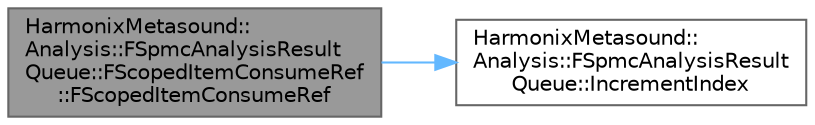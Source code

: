 digraph "HarmonixMetasound::Analysis::FSpmcAnalysisResultQueue::FScopedItemConsumeRef::FScopedItemConsumeRef"
{
 // INTERACTIVE_SVG=YES
 // LATEX_PDF_SIZE
  bgcolor="transparent";
  edge [fontname=Helvetica,fontsize=10,labelfontname=Helvetica,labelfontsize=10];
  node [fontname=Helvetica,fontsize=10,shape=box,height=0.2,width=0.4];
  rankdir="LR";
  Node1 [id="Node000001",label="HarmonixMetasound::\lAnalysis::FSpmcAnalysisResult\lQueue::FScopedItemConsumeRef\l::FScopedItemConsumeRef",height=0.2,width=0.4,color="gray40", fillcolor="grey60", style="filled", fontcolor="black",tooltip=" "];
  Node1 -> Node2 [id="edge1_Node000001_Node000002",color="steelblue1",style="solid",tooltip=" "];
  Node2 [id="Node000002",label="HarmonixMetasound::\lAnalysis::FSpmcAnalysisResult\lQueue::IncrementIndex",height=0.2,width=0.4,color="grey40", fillcolor="white", style="filled",URL="$dd/df2/classHarmonixMetasound_1_1Analysis_1_1FSpmcAnalysisResultQueue.html#a8f640a8f94ab0b7e1d126dba3576b665",tooltip=" "];
}
